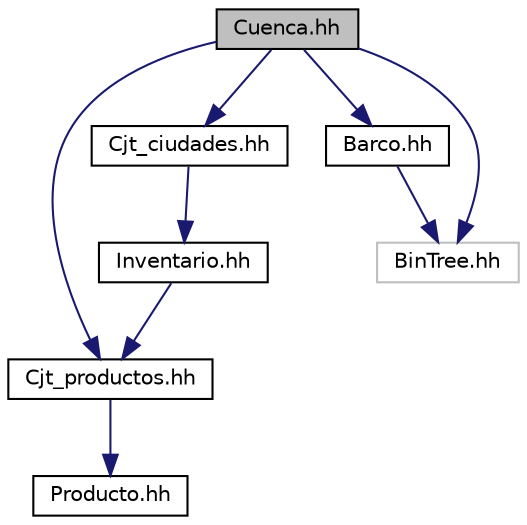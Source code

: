 digraph "Cuenca.hh"
{
 // LATEX_PDF_SIZE
  edge [fontname="Helvetica",fontsize="10",labelfontname="Helvetica",labelfontsize="10"];
  node [fontname="Helvetica",fontsize="10",shape=record];
  Node1 [label="Cuenca.hh",height=0.2,width=0.4,color="black", fillcolor="grey75", style="filled", fontcolor="black",tooltip="Especificación de la clase Cuenca."];
  Node1 -> Node2 [color="midnightblue",fontsize="10",style="solid",fontname="Helvetica"];
  Node2 [label="Cjt_productos.hh",height=0.2,width=0.4,color="black", fillcolor="white", style="filled",URL="$Cjt__productos_8hh.html",tooltip="Especificación de la clase Cjt_productos."];
  Node2 -> Node3 [color="midnightblue",fontsize="10",style="solid",fontname="Helvetica"];
  Node3 [label="Producto.hh",height=0.2,width=0.4,color="black", fillcolor="white", style="filled",URL="$Producto_8hh.html",tooltip="Especificación de la clase Producto."];
  Node1 -> Node4 [color="midnightblue",fontsize="10",style="solid",fontname="Helvetica"];
  Node4 [label="Cjt_ciudades.hh",height=0.2,width=0.4,color="black", fillcolor="white", style="filled",URL="$Cjt__ciudades_8hh.html",tooltip="Especificacion de la clase Cjt_ciudades."];
  Node4 -> Node5 [color="midnightblue",fontsize="10",style="solid",fontname="Helvetica"];
  Node5 [label="Inventario.hh",height=0.2,width=0.4,color="black", fillcolor="white", style="filled",URL="$Inventario_8hh.html",tooltip="Especificación de la clase Inventario."];
  Node5 -> Node2 [color="midnightblue",fontsize="10",style="solid",fontname="Helvetica"];
  Node1 -> Node6 [color="midnightblue",fontsize="10",style="solid",fontname="Helvetica"];
  Node6 [label="Barco.hh",height=0.2,width=0.4,color="black", fillcolor="white", style="filled",URL="$Barco_8hh.html",tooltip="Especificación de la clase Ciudad."];
  Node6 -> Node7 [color="midnightblue",fontsize="10",style="solid",fontname="Helvetica"];
  Node7 [label="BinTree.hh",height=0.2,width=0.4,color="grey75", fillcolor="white", style="filled",tooltip=" "];
  Node1 -> Node7 [color="midnightblue",fontsize="10",style="solid",fontname="Helvetica"];
}
